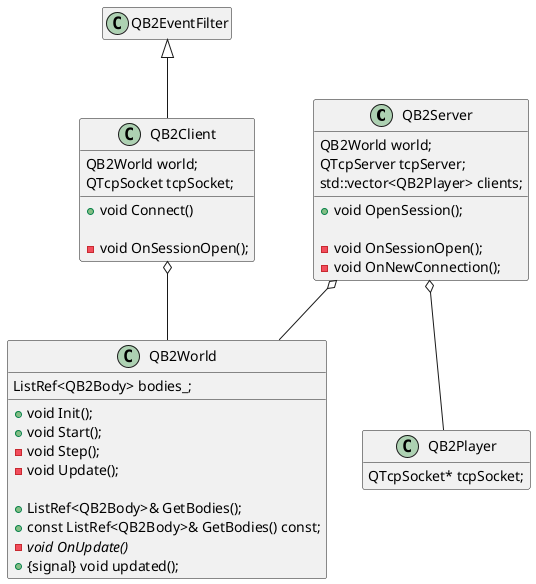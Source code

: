 @startuml

hide empty members

QB2Server o-- QB2World
QB2Client o-- QB2World

class QB2World {
    +void Init();
    +void Start();
    -void Step();
    -void Update();

    +ListRef<QB2Body>& GetBodies();
    +const ListRef<QB2Body>& GetBodies() const;

    ListRef<QB2Body> bodies_;
    -{abstract} void OnUpdate()
    + {signal} void updated();
}

class QB2Server {
    +void OpenSession();

    -void OnSessionOpen();
    -void OnNewConnection();


    QB2World world;
    QTcpServer tcpServer;
    std::vector<QB2Player> clients;
}

QB2EventFilter <|-- QB2Client

class QB2Client {
    +void Connect()

    -void OnSessionOpen();

    QB2World world;
    QTcpSocket tcpSocket;
}

QB2Server o-- QB2Player

class QB2Player {
    QTcpSocket* tcpSocket;
}

@enduml